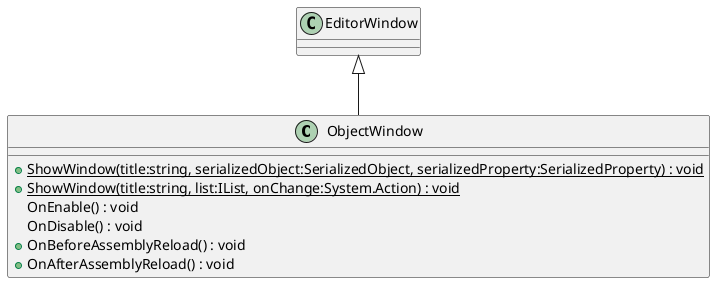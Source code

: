 @startuml
class ObjectWindow {
    + {static} ShowWindow(title:string, serializedObject:SerializedObject, serializedProperty:SerializedProperty) : void
    + {static} ShowWindow(title:string, list:IList, onChange:System.Action) : void
    OnEnable() : void
    OnDisable() : void
    + OnBeforeAssemblyReload() : void
    + OnAfterAssemblyReload() : void
}
EditorWindow <|-- ObjectWindow
@enduml
